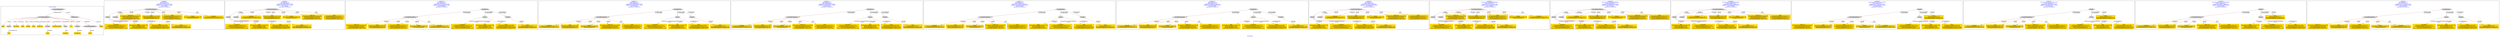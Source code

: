 digraph n0 {
fontcolor="blue"
remincross="true"
label="s05-met.json"
subgraph cluster_0 {
label="1-correct model"
n2[style="filled",color="white",fillcolor="lightgray",label="CulturalHeritageObject1"];
n3[shape="plaintext",style="filled",fillcolor="gold",label="Date"];
n4[style="filled",color="white",fillcolor="lightgray",label="Person1"];
n5[shape="plaintext",style="filled",fillcolor="gold",label="Description"];
n6[shape="plaintext",style="filled",fillcolor="gold",label="values"];
n7[shape="plaintext",style="filled",fillcolor="gold",label="Medium"];
n8[shape="plaintext",style="filled",fillcolor="gold",label="values"];
n9[shape="plaintext",style="filled",fillcolor="gold",label="Credit Line"];
n10[style="filled",color="white",fillcolor="lightgray",label="Concept1"];
n11[shape="plaintext",style="filled",fillcolor="gold",label="Accession Number"];
n12[style="filled",color="white",fillcolor="lightgray",label="Place1"];
n13[shape="plaintext",style="filled",fillcolor="gold",label="id"];
n14[style="filled",color="white",fillcolor="lightgray",label="Concept2"];
n15[style="filled",color="white",fillcolor="lightgray",label="CulturalHeritageObject2"];
n16[shape="plaintext",style="filled",fillcolor="gold",label="values"];
n17[shape="plaintext",style="filled",fillcolor="gold",label="Who"];
n18[shape="plaintext",style="filled",fillcolor="gold",label="Geography"];
n19[style="filled",color="white",fillcolor="lightgray",label="EuropeanaAggregation1"];
n20[style="filled",color="white",fillcolor="lightgray",label="WebResource1"];
n21[shape="plaintext",style="filled",fillcolor="gold",label="image"];
n22[shape="plaintext",style="filled",fillcolor="gold",label="values"];
n23[shape="plaintext",style="filled",fillcolor="gold",label="Classification"];
}
subgraph cluster_1 {
label="candidate 0\nlink coherence:1.0\nnode coherence:1.0\nconfidence:0.5771163145173736\nmapping score:0.636816549283569\ncost:10.99999\n-precision:0.55-recall:0.29"
n25[style="filled",color="white",fillcolor="lightgray",label="CulturalHeritageObject1"];
n26[style="filled",color="white",fillcolor="lightgray",label="Person1"];
n27[style="filled",color="white",fillcolor="lightgray",label="Concept1"];
n28[shape="plaintext",style="filled",fillcolor="gold",label="Credit Line\n[CulturalHeritageObject,provenance,0.891]\n[Person,nameOfThePerson,0.056]\n[CulturalHeritageObject,title,0.039]\n[CulturalHeritageObject,created,0.014]"];
n29[shape="plaintext",style="filled",fillcolor="gold",label="Description\n[CulturalHeritageObject,title,0.713]\n[CulturalHeritageObject,provenance,0.198]\n[Person,nameOfThePerson,0.06]\n[Person,countryAssociatedWithThePerson,0.029]"];
n30[shape="plaintext",style="filled",fillcolor="gold",label="Date\n[CulturalHeritageObject,created,0.779]\n[Person,dateOfBirth,0.167]\n[Person,dateOfDeath,0.048]\n[CulturalHeritageObject,title,0.007]"];
n31[shape="plaintext",style="filled",fillcolor="gold",label="values\n[CulturalHeritageObject,extent,0.821]\n[Person,nameOfThePerson,0.179]\n[CulturalHeritageObject,title,0.0]"];
n32[shape="plaintext",style="filled",fillcolor="gold",label="values\n[Concept,prefLabel,0.577]\n[CulturalHeritageObject,medium,0.423]\n[CulturalHeritageObject,provenance,0.0]"];
n33[shape="plaintext",style="filled",fillcolor="gold",label="values\n[CulturalHeritageObject,title,0.617]\n[CulturalHeritageObject,provenance,0.217]\n[Person,nameOfThePerson,0.128]\n[CulturalHeritageObject,created,0.038]"];
n34[shape="plaintext",style="filled",fillcolor="gold",label="Medium\n[CulturalHeritageObject,medium,1.0]\n[Concept,prefLabel,0.0]"];
n35[shape="plaintext",style="filled",fillcolor="gold",label="Who\n[Person,nameOfThePerson,0.956]\n[CulturalHeritageObject,title,0.034]\n[CulturalHeritageObject,provenance,0.008]\n[CulturalHeritageObject,medium,0.002]"];
n36[shape="plaintext",style="filled",fillcolor="gold",label="Geography\n[CulturalHeritageObject,title,0.716]\n[CulturalHeritageObject,provenance,0.284]"];
}
subgraph cluster_2 {
label="candidate 1\nlink coherence:1.0\nnode coherence:1.0\nconfidence:0.49587399097735585\nmapping score:0.6097357747702297\ncost:10.99999\n-precision:0.45-recall:0.24"
n38[style="filled",color="white",fillcolor="lightgray",label="CulturalHeritageObject1"];
n39[style="filled",color="white",fillcolor="lightgray",label="Person1"];
n40[style="filled",color="white",fillcolor="lightgray",label="Concept1"];
n41[shape="plaintext",style="filled",fillcolor="gold",label="Geography\n[CulturalHeritageObject,title,0.716]\n[CulturalHeritageObject,provenance,0.284]"];
n42[shape="plaintext",style="filled",fillcolor="gold",label="Description\n[CulturalHeritageObject,title,0.713]\n[CulturalHeritageObject,provenance,0.198]\n[Person,nameOfThePerson,0.06]\n[Person,countryAssociatedWithThePerson,0.029]"];
n43[shape="plaintext",style="filled",fillcolor="gold",label="Date\n[CulturalHeritageObject,created,0.779]\n[Person,dateOfBirth,0.167]\n[Person,dateOfDeath,0.048]\n[CulturalHeritageObject,title,0.007]"];
n44[shape="plaintext",style="filled",fillcolor="gold",label="values\n[CulturalHeritageObject,extent,0.821]\n[Person,nameOfThePerson,0.179]\n[CulturalHeritageObject,title,0.0]"];
n45[shape="plaintext",style="filled",fillcolor="gold",label="values\n[Concept,prefLabel,0.577]\n[CulturalHeritageObject,medium,0.423]\n[CulturalHeritageObject,provenance,0.0]"];
n46[shape="plaintext",style="filled",fillcolor="gold",label="Medium\n[CulturalHeritageObject,medium,1.0]\n[Concept,prefLabel,0.0]"];
n47[shape="plaintext",style="filled",fillcolor="gold",label="Credit Line\n[CulturalHeritageObject,provenance,0.891]\n[Person,nameOfThePerson,0.056]\n[CulturalHeritageObject,title,0.039]\n[CulturalHeritageObject,created,0.014]"];
n48[shape="plaintext",style="filled",fillcolor="gold",label="Who\n[Person,nameOfThePerson,0.956]\n[CulturalHeritageObject,title,0.034]\n[CulturalHeritageObject,provenance,0.008]\n[CulturalHeritageObject,medium,0.002]"];
n49[shape="plaintext",style="filled",fillcolor="gold",label="values\n[CulturalHeritageObject,title,0.617]\n[CulturalHeritageObject,provenance,0.217]\n[Person,nameOfThePerson,0.128]\n[CulturalHeritageObject,created,0.038]"];
}
subgraph cluster_3 {
label="candidate 10\nlink coherence:0.75\nnode coherence:1.0\nconfidence:0.5771163145173736\nmapping score:0.636816549283569\ncost:309.030006\n-precision:0.42-recall:0.24"
n51[style="filled",color="white",fillcolor="lightgray",label="Organization1"];
n52[style="filled",color="white",fillcolor="lightgray",label="CulturalHeritageObject1"];
n53[style="filled",color="white",fillcolor="lightgray",label="Person1"];
n54[style="filled",color="white",fillcolor="lightgray",label="Concept1"];
n55[shape="plaintext",style="filled",fillcolor="gold",label="Credit Line\n[CulturalHeritageObject,provenance,0.891]\n[Person,nameOfThePerson,0.056]\n[CulturalHeritageObject,title,0.039]\n[CulturalHeritageObject,created,0.014]"];
n56[shape="plaintext",style="filled",fillcolor="gold",label="Description\n[CulturalHeritageObject,title,0.713]\n[CulturalHeritageObject,provenance,0.198]\n[Person,nameOfThePerson,0.06]\n[Person,countryAssociatedWithThePerson,0.029]"];
n57[shape="plaintext",style="filled",fillcolor="gold",label="Date\n[CulturalHeritageObject,created,0.779]\n[Person,dateOfBirth,0.167]\n[Person,dateOfDeath,0.048]\n[CulturalHeritageObject,title,0.007]"];
n58[shape="plaintext",style="filled",fillcolor="gold",label="values\n[CulturalHeritageObject,extent,0.821]\n[Person,nameOfThePerson,0.179]\n[CulturalHeritageObject,title,0.0]"];
n59[shape="plaintext",style="filled",fillcolor="gold",label="values\n[Concept,prefLabel,0.577]\n[CulturalHeritageObject,medium,0.423]\n[CulturalHeritageObject,provenance,0.0]"];
n60[shape="plaintext",style="filled",fillcolor="gold",label="values\n[CulturalHeritageObject,title,0.617]\n[CulturalHeritageObject,provenance,0.217]\n[Person,nameOfThePerson,0.128]\n[CulturalHeritageObject,created,0.038]"];
n61[shape="plaintext",style="filled",fillcolor="gold",label="Medium\n[CulturalHeritageObject,medium,1.0]\n[Concept,prefLabel,0.0]"];
n62[shape="plaintext",style="filled",fillcolor="gold",label="Who\n[Person,nameOfThePerson,0.956]\n[CulturalHeritageObject,title,0.034]\n[CulturalHeritageObject,provenance,0.008]\n[CulturalHeritageObject,medium,0.002]"];
n63[shape="plaintext",style="filled",fillcolor="gold",label="Geography\n[CulturalHeritageObject,title,0.716]\n[CulturalHeritageObject,provenance,0.284]"];
}
subgraph cluster_4 {
label="candidate 11\nlink coherence:0.75\nnode coherence:1.0\nconfidence:0.49587399097735585\nmapping score:0.6097357747702297\ncost:309.020004\n-precision:0.33-recall:0.19"
n65[style="filled",color="white",fillcolor="lightgray",label="ConceptScheme1"];
n66[style="filled",color="white",fillcolor="lightgray",label="CulturalHeritageObject1"];
n67[style="filled",color="white",fillcolor="lightgray",label="Person1"];
n68[style="filled",color="white",fillcolor="lightgray",label="Concept1"];
n69[shape="plaintext",style="filled",fillcolor="gold",label="Geography\n[CulturalHeritageObject,title,0.716]\n[CulturalHeritageObject,provenance,0.284]"];
n70[shape="plaintext",style="filled",fillcolor="gold",label="Description\n[CulturalHeritageObject,title,0.713]\n[CulturalHeritageObject,provenance,0.198]\n[Person,nameOfThePerson,0.06]\n[Person,countryAssociatedWithThePerson,0.029]"];
n71[shape="plaintext",style="filled",fillcolor="gold",label="Date\n[CulturalHeritageObject,created,0.779]\n[Person,dateOfBirth,0.167]\n[Person,dateOfDeath,0.048]\n[CulturalHeritageObject,title,0.007]"];
n72[shape="plaintext",style="filled",fillcolor="gold",label="values\n[CulturalHeritageObject,extent,0.821]\n[Person,nameOfThePerson,0.179]\n[CulturalHeritageObject,title,0.0]"];
n73[shape="plaintext",style="filled",fillcolor="gold",label="values\n[Concept,prefLabel,0.577]\n[CulturalHeritageObject,medium,0.423]\n[CulturalHeritageObject,provenance,0.0]"];
n74[shape="plaintext",style="filled",fillcolor="gold",label="Medium\n[CulturalHeritageObject,medium,1.0]\n[Concept,prefLabel,0.0]"];
n75[shape="plaintext",style="filled",fillcolor="gold",label="Credit Line\n[CulturalHeritageObject,provenance,0.891]\n[Person,nameOfThePerson,0.056]\n[CulturalHeritageObject,title,0.039]\n[CulturalHeritageObject,created,0.014]"];
n76[shape="plaintext",style="filled",fillcolor="gold",label="Who\n[Person,nameOfThePerson,0.956]\n[CulturalHeritageObject,title,0.034]\n[CulturalHeritageObject,provenance,0.008]\n[CulturalHeritageObject,medium,0.002]"];
n77[shape="plaintext",style="filled",fillcolor="gold",label="values\n[CulturalHeritageObject,title,0.617]\n[CulturalHeritageObject,provenance,0.217]\n[Person,nameOfThePerson,0.128]\n[CulturalHeritageObject,created,0.038]"];
}
subgraph cluster_5 {
label="candidate 12\nlink coherence:0.75\nnode coherence:1.0\nconfidence:0.49587399097735585\nmapping score:0.6097357747702297\ncost:309.030006\n-precision:0.33-recall:0.19"
n79[style="filled",color="white",fillcolor="lightgray",label="Organization1"];
n80[style="filled",color="white",fillcolor="lightgray",label="CulturalHeritageObject1"];
n81[style="filled",color="white",fillcolor="lightgray",label="Person1"];
n82[style="filled",color="white",fillcolor="lightgray",label="Concept1"];
n83[shape="plaintext",style="filled",fillcolor="gold",label="Geography\n[CulturalHeritageObject,title,0.716]\n[CulturalHeritageObject,provenance,0.284]"];
n84[shape="plaintext",style="filled",fillcolor="gold",label="Description\n[CulturalHeritageObject,title,0.713]\n[CulturalHeritageObject,provenance,0.198]\n[Person,nameOfThePerson,0.06]\n[Person,countryAssociatedWithThePerson,0.029]"];
n85[shape="plaintext",style="filled",fillcolor="gold",label="Date\n[CulturalHeritageObject,created,0.779]\n[Person,dateOfBirth,0.167]\n[Person,dateOfDeath,0.048]\n[CulturalHeritageObject,title,0.007]"];
n86[shape="plaintext",style="filled",fillcolor="gold",label="values\n[CulturalHeritageObject,extent,0.821]\n[Person,nameOfThePerson,0.179]\n[CulturalHeritageObject,title,0.0]"];
n87[shape="plaintext",style="filled",fillcolor="gold",label="values\n[Concept,prefLabel,0.577]\n[CulturalHeritageObject,medium,0.423]\n[CulturalHeritageObject,provenance,0.0]"];
n88[shape="plaintext",style="filled",fillcolor="gold",label="Medium\n[CulturalHeritageObject,medium,1.0]\n[Concept,prefLabel,0.0]"];
n89[shape="plaintext",style="filled",fillcolor="gold",label="Credit Line\n[CulturalHeritageObject,provenance,0.891]\n[Person,nameOfThePerson,0.056]\n[CulturalHeritageObject,title,0.039]\n[CulturalHeritageObject,created,0.014]"];
n90[shape="plaintext",style="filled",fillcolor="gold",label="Who\n[Person,nameOfThePerson,0.956]\n[CulturalHeritageObject,title,0.034]\n[CulturalHeritageObject,provenance,0.008]\n[CulturalHeritageObject,medium,0.002]"];
n91[shape="plaintext",style="filled",fillcolor="gold",label="values\n[CulturalHeritageObject,title,0.617]\n[CulturalHeritageObject,provenance,0.217]\n[Person,nameOfThePerson,0.128]\n[CulturalHeritageObject,created,0.038]"];
}
subgraph cluster_6 {
label="candidate 13\nlink coherence:0.75\nnode coherence:1.0\nconfidence:0.4826517148034141\nmapping score:0.6053283493789158\ncost:309.020004\n-precision:0.33-recall:0.19"
n93[style="filled",color="white",fillcolor="lightgray",label="ConceptScheme1"];
n94[style="filled",color="white",fillcolor="lightgray",label="CulturalHeritageObject1"];
n95[style="filled",color="white",fillcolor="lightgray",label="Person1"];
n96[style="filled",color="white",fillcolor="lightgray",label="Concept1"];
n97[shape="plaintext",style="filled",fillcolor="gold",label="Date\n[CulturalHeritageObject,created,0.779]\n[Person,dateOfBirth,0.167]\n[Person,dateOfDeath,0.048]\n[CulturalHeritageObject,title,0.007]"];
n98[shape="plaintext",style="filled",fillcolor="gold",label="Geography\n[CulturalHeritageObject,title,0.716]\n[CulturalHeritageObject,provenance,0.284]"];
n99[shape="plaintext",style="filled",fillcolor="gold",label="Description\n[CulturalHeritageObject,title,0.713]\n[CulturalHeritageObject,provenance,0.198]\n[Person,nameOfThePerson,0.06]\n[Person,countryAssociatedWithThePerson,0.029]"];
n100[shape="plaintext",style="filled",fillcolor="gold",label="values\n[CulturalHeritageObject,extent,0.821]\n[Person,nameOfThePerson,0.179]\n[CulturalHeritageObject,title,0.0]"];
n101[shape="plaintext",style="filled",fillcolor="gold",label="values\n[Concept,prefLabel,0.577]\n[CulturalHeritageObject,medium,0.423]\n[CulturalHeritageObject,provenance,0.0]"];
n102[shape="plaintext",style="filled",fillcolor="gold",label="Medium\n[CulturalHeritageObject,medium,1.0]\n[Concept,prefLabel,0.0]"];
n103[shape="plaintext",style="filled",fillcolor="gold",label="Credit Line\n[CulturalHeritageObject,provenance,0.891]\n[Person,nameOfThePerson,0.056]\n[CulturalHeritageObject,title,0.039]\n[CulturalHeritageObject,created,0.014]"];
n104[shape="plaintext",style="filled",fillcolor="gold",label="Who\n[Person,nameOfThePerson,0.956]\n[CulturalHeritageObject,title,0.034]\n[CulturalHeritageObject,provenance,0.008]\n[CulturalHeritageObject,medium,0.002]"];
n105[shape="plaintext",style="filled",fillcolor="gold",label="values\n[CulturalHeritageObject,title,0.617]\n[CulturalHeritageObject,provenance,0.217]\n[Person,nameOfThePerson,0.128]\n[CulturalHeritageObject,created,0.038]"];
}
subgraph cluster_7 {
label="candidate 14\nlink coherence:0.75\nnode coherence:1.0\nconfidence:0.4826517148034141\nmapping score:0.6053283493789158\ncost:309.030006\n-precision:0.33-recall:0.19"
n107[style="filled",color="white",fillcolor="lightgray",label="Organization1"];
n108[style="filled",color="white",fillcolor="lightgray",label="CulturalHeritageObject1"];
n109[style="filled",color="white",fillcolor="lightgray",label="Person1"];
n110[style="filled",color="white",fillcolor="lightgray",label="Concept1"];
n111[shape="plaintext",style="filled",fillcolor="gold",label="Date\n[CulturalHeritageObject,created,0.779]\n[Person,dateOfBirth,0.167]\n[Person,dateOfDeath,0.048]\n[CulturalHeritageObject,title,0.007]"];
n112[shape="plaintext",style="filled",fillcolor="gold",label="Geography\n[CulturalHeritageObject,title,0.716]\n[CulturalHeritageObject,provenance,0.284]"];
n113[shape="plaintext",style="filled",fillcolor="gold",label="Description\n[CulturalHeritageObject,title,0.713]\n[CulturalHeritageObject,provenance,0.198]\n[Person,nameOfThePerson,0.06]\n[Person,countryAssociatedWithThePerson,0.029]"];
n114[shape="plaintext",style="filled",fillcolor="gold",label="values\n[CulturalHeritageObject,extent,0.821]\n[Person,nameOfThePerson,0.179]\n[CulturalHeritageObject,title,0.0]"];
n115[shape="plaintext",style="filled",fillcolor="gold",label="values\n[Concept,prefLabel,0.577]\n[CulturalHeritageObject,medium,0.423]\n[CulturalHeritageObject,provenance,0.0]"];
n116[shape="plaintext",style="filled",fillcolor="gold",label="Medium\n[CulturalHeritageObject,medium,1.0]\n[Concept,prefLabel,0.0]"];
n117[shape="plaintext",style="filled",fillcolor="gold",label="Credit Line\n[CulturalHeritageObject,provenance,0.891]\n[Person,nameOfThePerson,0.056]\n[CulturalHeritageObject,title,0.039]\n[CulturalHeritageObject,created,0.014]"];
n118[shape="plaintext",style="filled",fillcolor="gold",label="Who\n[Person,nameOfThePerson,0.956]\n[CulturalHeritageObject,title,0.034]\n[CulturalHeritageObject,provenance,0.008]\n[CulturalHeritageObject,medium,0.002]"];
n119[shape="plaintext",style="filled",fillcolor="gold",label="values\n[CulturalHeritageObject,title,0.617]\n[CulturalHeritageObject,provenance,0.217]\n[Person,nameOfThePerson,0.128]\n[CulturalHeritageObject,created,0.038]"];
}
subgraph cluster_8 {
label="candidate 2\nlink coherence:1.0\nnode coherence:1.0\nconfidence:0.4826517148034141\nmapping score:0.6053283493789158\ncost:10.99999\n-precision:0.45-recall:0.24"
n121[style="filled",color="white",fillcolor="lightgray",label="CulturalHeritageObject1"];
n122[style="filled",color="white",fillcolor="lightgray",label="Person1"];
n123[style="filled",color="white",fillcolor="lightgray",label="Concept1"];
n124[shape="plaintext",style="filled",fillcolor="gold",label="Date\n[CulturalHeritageObject,created,0.779]\n[Person,dateOfBirth,0.167]\n[Person,dateOfDeath,0.048]\n[CulturalHeritageObject,title,0.007]"];
n125[shape="plaintext",style="filled",fillcolor="gold",label="Geography\n[CulturalHeritageObject,title,0.716]\n[CulturalHeritageObject,provenance,0.284]"];
n126[shape="plaintext",style="filled",fillcolor="gold",label="Description\n[CulturalHeritageObject,title,0.713]\n[CulturalHeritageObject,provenance,0.198]\n[Person,nameOfThePerson,0.06]\n[Person,countryAssociatedWithThePerson,0.029]"];
n127[shape="plaintext",style="filled",fillcolor="gold",label="values\n[CulturalHeritageObject,extent,0.821]\n[Person,nameOfThePerson,0.179]\n[CulturalHeritageObject,title,0.0]"];
n128[shape="plaintext",style="filled",fillcolor="gold",label="values\n[Concept,prefLabel,0.577]\n[CulturalHeritageObject,medium,0.423]\n[CulturalHeritageObject,provenance,0.0]"];
n129[shape="plaintext",style="filled",fillcolor="gold",label="Medium\n[CulturalHeritageObject,medium,1.0]\n[Concept,prefLabel,0.0]"];
n130[shape="plaintext",style="filled",fillcolor="gold",label="Credit Line\n[CulturalHeritageObject,provenance,0.891]\n[Person,nameOfThePerson,0.056]\n[CulturalHeritageObject,title,0.039]\n[CulturalHeritageObject,created,0.014]"];
n131[shape="plaintext",style="filled",fillcolor="gold",label="Who\n[Person,nameOfThePerson,0.956]\n[CulturalHeritageObject,title,0.034]\n[CulturalHeritageObject,provenance,0.008]\n[CulturalHeritageObject,medium,0.002]"];
n132[shape="plaintext",style="filled",fillcolor="gold",label="values\n[CulturalHeritageObject,title,0.617]\n[CulturalHeritageObject,provenance,0.217]\n[Person,nameOfThePerson,0.128]\n[CulturalHeritageObject,created,0.038]"];
}
subgraph cluster_9 {
label="candidate 3\nlink coherence:0.9090909090909091\nnode coherence:1.0\nconfidence:0.5771163145173736\nmapping score:0.636816549283569\ncost:110.009992\n-precision:0.55-recall:0.29"
n134[style="filled",color="white",fillcolor="lightgray",label="CulturalHeritageObject1"];
n135[style="filled",color="white",fillcolor="lightgray",label="Person1"];
n136[style="filled",color="white",fillcolor="lightgray",label="Concept1"];
n137[shape="plaintext",style="filled",fillcolor="gold",label="Credit Line\n[CulturalHeritageObject,provenance,0.891]\n[Person,nameOfThePerson,0.056]\n[CulturalHeritageObject,title,0.039]\n[CulturalHeritageObject,created,0.014]"];
n138[shape="plaintext",style="filled",fillcolor="gold",label="Description\n[CulturalHeritageObject,title,0.713]\n[CulturalHeritageObject,provenance,0.198]\n[Person,nameOfThePerson,0.06]\n[Person,countryAssociatedWithThePerson,0.029]"];
n139[shape="plaintext",style="filled",fillcolor="gold",label="Date\n[CulturalHeritageObject,created,0.779]\n[Person,dateOfBirth,0.167]\n[Person,dateOfDeath,0.048]\n[CulturalHeritageObject,title,0.007]"];
n140[shape="plaintext",style="filled",fillcolor="gold",label="values\n[CulturalHeritageObject,extent,0.821]\n[Person,nameOfThePerson,0.179]\n[CulturalHeritageObject,title,0.0]"];
n141[shape="plaintext",style="filled",fillcolor="gold",label="values\n[Concept,prefLabel,0.577]\n[CulturalHeritageObject,medium,0.423]\n[CulturalHeritageObject,provenance,0.0]"];
n142[shape="plaintext",style="filled",fillcolor="gold",label="values\n[CulturalHeritageObject,title,0.617]\n[CulturalHeritageObject,provenance,0.217]\n[Person,nameOfThePerson,0.128]\n[CulturalHeritageObject,created,0.038]"];
n143[shape="plaintext",style="filled",fillcolor="gold",label="Medium\n[CulturalHeritageObject,medium,1.0]\n[Concept,prefLabel,0.0]"];
n144[shape="plaintext",style="filled",fillcolor="gold",label="Who\n[Person,nameOfThePerson,0.956]\n[CulturalHeritageObject,title,0.034]\n[CulturalHeritageObject,provenance,0.008]\n[CulturalHeritageObject,medium,0.002]"];
n145[shape="plaintext",style="filled",fillcolor="gold",label="Geography\n[CulturalHeritageObject,title,0.716]\n[CulturalHeritageObject,provenance,0.284]"];
}
subgraph cluster_10 {
label="candidate 4\nlink coherence:0.9090909090909091\nnode coherence:1.0\nconfidence:0.49587399097735585\nmapping score:0.6097357747702297\ncost:110.009992\n-precision:0.45-recall:0.24"
n147[style="filled",color="white",fillcolor="lightgray",label="CulturalHeritageObject1"];
n148[style="filled",color="white",fillcolor="lightgray",label="Person1"];
n149[style="filled",color="white",fillcolor="lightgray",label="Concept1"];
n150[shape="plaintext",style="filled",fillcolor="gold",label="Geography\n[CulturalHeritageObject,title,0.716]\n[CulturalHeritageObject,provenance,0.284]"];
n151[shape="plaintext",style="filled",fillcolor="gold",label="Description\n[CulturalHeritageObject,title,0.713]\n[CulturalHeritageObject,provenance,0.198]\n[Person,nameOfThePerson,0.06]\n[Person,countryAssociatedWithThePerson,0.029]"];
n152[shape="plaintext",style="filled",fillcolor="gold",label="Date\n[CulturalHeritageObject,created,0.779]\n[Person,dateOfBirth,0.167]\n[Person,dateOfDeath,0.048]\n[CulturalHeritageObject,title,0.007]"];
n153[shape="plaintext",style="filled",fillcolor="gold",label="values\n[CulturalHeritageObject,extent,0.821]\n[Person,nameOfThePerson,0.179]\n[CulturalHeritageObject,title,0.0]"];
n154[shape="plaintext",style="filled",fillcolor="gold",label="values\n[Concept,prefLabel,0.577]\n[CulturalHeritageObject,medium,0.423]\n[CulturalHeritageObject,provenance,0.0]"];
n155[shape="plaintext",style="filled",fillcolor="gold",label="Medium\n[CulturalHeritageObject,medium,1.0]\n[Concept,prefLabel,0.0]"];
n156[shape="plaintext",style="filled",fillcolor="gold",label="Credit Line\n[CulturalHeritageObject,provenance,0.891]\n[Person,nameOfThePerson,0.056]\n[CulturalHeritageObject,title,0.039]\n[CulturalHeritageObject,created,0.014]"];
n157[shape="plaintext",style="filled",fillcolor="gold",label="Who\n[Person,nameOfThePerson,0.956]\n[CulturalHeritageObject,title,0.034]\n[CulturalHeritageObject,provenance,0.008]\n[CulturalHeritageObject,medium,0.002]"];
n158[shape="plaintext",style="filled",fillcolor="gold",label="values\n[CulturalHeritageObject,title,0.617]\n[CulturalHeritageObject,provenance,0.217]\n[Person,nameOfThePerson,0.128]\n[CulturalHeritageObject,created,0.038]"];
}
subgraph cluster_11 {
label="candidate 5\nlink coherence:0.9090909090909091\nnode coherence:1.0\nconfidence:0.4826517148034141\nmapping score:0.6053283493789158\ncost:110.009992\n-precision:0.45-recall:0.24"
n160[style="filled",color="white",fillcolor="lightgray",label="CulturalHeritageObject1"];
n161[style="filled",color="white",fillcolor="lightgray",label="Person1"];
n162[style="filled",color="white",fillcolor="lightgray",label="Concept1"];
n163[shape="plaintext",style="filled",fillcolor="gold",label="Date\n[CulturalHeritageObject,created,0.779]\n[Person,dateOfBirth,0.167]\n[Person,dateOfDeath,0.048]\n[CulturalHeritageObject,title,0.007]"];
n164[shape="plaintext",style="filled",fillcolor="gold",label="Geography\n[CulturalHeritageObject,title,0.716]\n[CulturalHeritageObject,provenance,0.284]"];
n165[shape="plaintext",style="filled",fillcolor="gold",label="Description\n[CulturalHeritageObject,title,0.713]\n[CulturalHeritageObject,provenance,0.198]\n[Person,nameOfThePerson,0.06]\n[Person,countryAssociatedWithThePerson,0.029]"];
n166[shape="plaintext",style="filled",fillcolor="gold",label="values\n[CulturalHeritageObject,extent,0.821]\n[Person,nameOfThePerson,0.179]\n[CulturalHeritageObject,title,0.0]"];
n167[shape="plaintext",style="filled",fillcolor="gold",label="values\n[Concept,prefLabel,0.577]\n[CulturalHeritageObject,medium,0.423]\n[CulturalHeritageObject,provenance,0.0]"];
n168[shape="plaintext",style="filled",fillcolor="gold",label="Medium\n[CulturalHeritageObject,medium,1.0]\n[Concept,prefLabel,0.0]"];
n169[shape="plaintext",style="filled",fillcolor="gold",label="Credit Line\n[CulturalHeritageObject,provenance,0.891]\n[Person,nameOfThePerson,0.056]\n[CulturalHeritageObject,title,0.039]\n[CulturalHeritageObject,created,0.014]"];
n170[shape="plaintext",style="filled",fillcolor="gold",label="Who\n[Person,nameOfThePerson,0.956]\n[CulturalHeritageObject,title,0.034]\n[CulturalHeritageObject,provenance,0.008]\n[CulturalHeritageObject,medium,0.002]"];
n171[shape="plaintext",style="filled",fillcolor="gold",label="values\n[CulturalHeritageObject,title,0.617]\n[CulturalHeritageObject,provenance,0.217]\n[Person,nameOfThePerson,0.128]\n[CulturalHeritageObject,created,0.038]"];
}
subgraph cluster_12 {
label="candidate 6\nlink coherence:0.8181818181818182\nnode coherence:1.0\nconfidence:0.5771163145173736\nmapping score:0.636816549283569\ncost:209.020004\n-precision:0.45-recall:0.24"
n173[style="filled",color="white",fillcolor="lightgray",label="Concept1"];
n174[style="filled",color="white",fillcolor="lightgray",label="CulturalHeritageObject1"];
n175[style="filled",color="white",fillcolor="lightgray",label="Person1"];
n176[shape="plaintext",style="filled",fillcolor="gold",label="Credit Line\n[CulturalHeritageObject,provenance,0.891]\n[Person,nameOfThePerson,0.056]\n[CulturalHeritageObject,title,0.039]\n[CulturalHeritageObject,created,0.014]"];
n177[shape="plaintext",style="filled",fillcolor="gold",label="Description\n[CulturalHeritageObject,title,0.713]\n[CulturalHeritageObject,provenance,0.198]\n[Person,nameOfThePerson,0.06]\n[Person,countryAssociatedWithThePerson,0.029]"];
n178[shape="plaintext",style="filled",fillcolor="gold",label="Date\n[CulturalHeritageObject,created,0.779]\n[Person,dateOfBirth,0.167]\n[Person,dateOfDeath,0.048]\n[CulturalHeritageObject,title,0.007]"];
n179[shape="plaintext",style="filled",fillcolor="gold",label="values\n[CulturalHeritageObject,extent,0.821]\n[Person,nameOfThePerson,0.179]\n[CulturalHeritageObject,title,0.0]"];
n180[shape="plaintext",style="filled",fillcolor="gold",label="values\n[Concept,prefLabel,0.577]\n[CulturalHeritageObject,medium,0.423]\n[CulturalHeritageObject,provenance,0.0]"];
n181[shape="plaintext",style="filled",fillcolor="gold",label="values\n[CulturalHeritageObject,title,0.617]\n[CulturalHeritageObject,provenance,0.217]\n[Person,nameOfThePerson,0.128]\n[CulturalHeritageObject,created,0.038]"];
n182[shape="plaintext",style="filled",fillcolor="gold",label="Medium\n[CulturalHeritageObject,medium,1.0]\n[Concept,prefLabel,0.0]"];
n183[shape="plaintext",style="filled",fillcolor="gold",label="Who\n[Person,nameOfThePerson,0.956]\n[CulturalHeritageObject,title,0.034]\n[CulturalHeritageObject,provenance,0.008]\n[CulturalHeritageObject,medium,0.002]"];
n184[shape="plaintext",style="filled",fillcolor="gold",label="Geography\n[CulturalHeritageObject,title,0.716]\n[CulturalHeritageObject,provenance,0.284]"];
}
subgraph cluster_13 {
label="candidate 7\nlink coherence:0.8181818181818182\nnode coherence:1.0\nconfidence:0.49587399097735585\nmapping score:0.6097357747702297\ncost:209.020004\n-precision:0.36-recall:0.19"
n186[style="filled",color="white",fillcolor="lightgray",label="Concept1"];
n187[style="filled",color="white",fillcolor="lightgray",label="CulturalHeritageObject1"];
n188[style="filled",color="white",fillcolor="lightgray",label="Person1"];
n189[shape="plaintext",style="filled",fillcolor="gold",label="Geography\n[CulturalHeritageObject,title,0.716]\n[CulturalHeritageObject,provenance,0.284]"];
n190[shape="plaintext",style="filled",fillcolor="gold",label="Description\n[CulturalHeritageObject,title,0.713]\n[CulturalHeritageObject,provenance,0.198]\n[Person,nameOfThePerson,0.06]\n[Person,countryAssociatedWithThePerson,0.029]"];
n191[shape="plaintext",style="filled",fillcolor="gold",label="Date\n[CulturalHeritageObject,created,0.779]\n[Person,dateOfBirth,0.167]\n[Person,dateOfDeath,0.048]\n[CulturalHeritageObject,title,0.007]"];
n192[shape="plaintext",style="filled",fillcolor="gold",label="values\n[CulturalHeritageObject,extent,0.821]\n[Person,nameOfThePerson,0.179]\n[CulturalHeritageObject,title,0.0]"];
n193[shape="plaintext",style="filled",fillcolor="gold",label="values\n[Concept,prefLabel,0.577]\n[CulturalHeritageObject,medium,0.423]\n[CulturalHeritageObject,provenance,0.0]"];
n194[shape="plaintext",style="filled",fillcolor="gold",label="Medium\n[CulturalHeritageObject,medium,1.0]\n[Concept,prefLabel,0.0]"];
n195[shape="plaintext",style="filled",fillcolor="gold",label="Credit Line\n[CulturalHeritageObject,provenance,0.891]\n[Person,nameOfThePerson,0.056]\n[CulturalHeritageObject,title,0.039]\n[CulturalHeritageObject,created,0.014]"];
n196[shape="plaintext",style="filled",fillcolor="gold",label="Who\n[Person,nameOfThePerson,0.956]\n[CulturalHeritageObject,title,0.034]\n[CulturalHeritageObject,provenance,0.008]\n[CulturalHeritageObject,medium,0.002]"];
n197[shape="plaintext",style="filled",fillcolor="gold",label="values\n[CulturalHeritageObject,title,0.617]\n[CulturalHeritageObject,provenance,0.217]\n[Person,nameOfThePerson,0.128]\n[CulturalHeritageObject,created,0.038]"];
}
subgraph cluster_14 {
label="candidate 8\nlink coherence:0.8181818181818182\nnode coherence:1.0\nconfidence:0.4826517148034141\nmapping score:0.6053283493789158\ncost:209.020004\n-precision:0.36-recall:0.19"
n199[style="filled",color="white",fillcolor="lightgray",label="Concept1"];
n200[style="filled",color="white",fillcolor="lightgray",label="CulturalHeritageObject1"];
n201[style="filled",color="white",fillcolor="lightgray",label="Person1"];
n202[shape="plaintext",style="filled",fillcolor="gold",label="Date\n[CulturalHeritageObject,created,0.779]\n[Person,dateOfBirth,0.167]\n[Person,dateOfDeath,0.048]\n[CulturalHeritageObject,title,0.007]"];
n203[shape="plaintext",style="filled",fillcolor="gold",label="Geography\n[CulturalHeritageObject,title,0.716]\n[CulturalHeritageObject,provenance,0.284]"];
n204[shape="plaintext",style="filled",fillcolor="gold",label="Description\n[CulturalHeritageObject,title,0.713]\n[CulturalHeritageObject,provenance,0.198]\n[Person,nameOfThePerson,0.06]\n[Person,countryAssociatedWithThePerson,0.029]"];
n205[shape="plaintext",style="filled",fillcolor="gold",label="values\n[CulturalHeritageObject,extent,0.821]\n[Person,nameOfThePerson,0.179]\n[CulturalHeritageObject,title,0.0]"];
n206[shape="plaintext",style="filled",fillcolor="gold",label="values\n[Concept,prefLabel,0.577]\n[CulturalHeritageObject,medium,0.423]\n[CulturalHeritageObject,provenance,0.0]"];
n207[shape="plaintext",style="filled",fillcolor="gold",label="Medium\n[CulturalHeritageObject,medium,1.0]\n[Concept,prefLabel,0.0]"];
n208[shape="plaintext",style="filled",fillcolor="gold",label="Credit Line\n[CulturalHeritageObject,provenance,0.891]\n[Person,nameOfThePerson,0.056]\n[CulturalHeritageObject,title,0.039]\n[CulturalHeritageObject,created,0.014]"];
n209[shape="plaintext",style="filled",fillcolor="gold",label="Who\n[Person,nameOfThePerson,0.956]\n[CulturalHeritageObject,title,0.034]\n[CulturalHeritageObject,provenance,0.008]\n[CulturalHeritageObject,medium,0.002]"];
n210[shape="plaintext",style="filled",fillcolor="gold",label="values\n[CulturalHeritageObject,title,0.617]\n[CulturalHeritageObject,provenance,0.217]\n[Person,nameOfThePerson,0.128]\n[CulturalHeritageObject,created,0.038]"];
}
subgraph cluster_15 {
label="candidate 9\nlink coherence:0.75\nnode coherence:1.0\nconfidence:0.5771163145173736\nmapping score:0.636816549283569\ncost:309.020004\n-precision:0.42-recall:0.24"
n212[style="filled",color="white",fillcolor="lightgray",label="ConceptScheme1"];
n213[style="filled",color="white",fillcolor="lightgray",label="CulturalHeritageObject1"];
n214[style="filled",color="white",fillcolor="lightgray",label="Person1"];
n215[style="filled",color="white",fillcolor="lightgray",label="Concept1"];
n216[shape="plaintext",style="filled",fillcolor="gold",label="Credit Line\n[CulturalHeritageObject,provenance,0.891]\n[Person,nameOfThePerson,0.056]\n[CulturalHeritageObject,title,0.039]\n[CulturalHeritageObject,created,0.014]"];
n217[shape="plaintext",style="filled",fillcolor="gold",label="Description\n[CulturalHeritageObject,title,0.713]\n[CulturalHeritageObject,provenance,0.198]\n[Person,nameOfThePerson,0.06]\n[Person,countryAssociatedWithThePerson,0.029]"];
n218[shape="plaintext",style="filled",fillcolor="gold",label="Date\n[CulturalHeritageObject,created,0.779]\n[Person,dateOfBirth,0.167]\n[Person,dateOfDeath,0.048]\n[CulturalHeritageObject,title,0.007]"];
n219[shape="plaintext",style="filled",fillcolor="gold",label="values\n[CulturalHeritageObject,extent,0.821]\n[Person,nameOfThePerson,0.179]\n[CulturalHeritageObject,title,0.0]"];
n220[shape="plaintext",style="filled",fillcolor="gold",label="values\n[Concept,prefLabel,0.577]\n[CulturalHeritageObject,medium,0.423]\n[CulturalHeritageObject,provenance,0.0]"];
n221[shape="plaintext",style="filled",fillcolor="gold",label="values\n[CulturalHeritageObject,title,0.617]\n[CulturalHeritageObject,provenance,0.217]\n[Person,nameOfThePerson,0.128]\n[CulturalHeritageObject,created,0.038]"];
n222[shape="plaintext",style="filled",fillcolor="gold",label="Medium\n[CulturalHeritageObject,medium,1.0]\n[Concept,prefLabel,0.0]"];
n223[shape="plaintext",style="filled",fillcolor="gold",label="Who\n[Person,nameOfThePerson,0.956]\n[CulturalHeritageObject,title,0.034]\n[CulturalHeritageObject,provenance,0.008]\n[CulturalHeritageObject,medium,0.002]"];
n224[shape="plaintext",style="filled",fillcolor="gold",label="Geography\n[CulturalHeritageObject,title,0.716]\n[CulturalHeritageObject,provenance,0.284]"];
}
n2 -> n3[color="brown",fontcolor="black",label="created"]
n2 -> n4[color="brown",fontcolor="black",label="creator"]
n2 -> n5[color="brown",fontcolor="black",label="description"]
n2 -> n6[color="brown",fontcolor="black",label="extent"]
n2 -> n7[color="brown",fontcolor="black",label="medium"]
n2 -> n8[color="brown",fontcolor="black",label="provenance"]
n2 -> n9[color="brown",fontcolor="black",label="provenance"]
n2 -> n10[color="brown",fontcolor="black",label="subject"]
n2 -> n11[color="brown",fontcolor="black",label="accessionNumber"]
n2 -> n12[color="brown",fontcolor="black",label="associatedPlace"]
n2 -> n13[color="brown",fontcolor="black",label="objectId"]
n2 -> n14[color="brown",fontcolor="black",label="hasType"]
n2 -> n15[color="brown",fontcolor="black",label="isRelatedTo"]
n15 -> n16[color="brown",fontcolor="black",label="objectId"]
n4 -> n17[color="brown",fontcolor="black",label="nameOfThePerson"]
n12 -> n18[color="brown",fontcolor="black",label="label"]
n19 -> n2[color="brown",fontcolor="black",label="aggregatedCHO"]
n19 -> n20[color="brown",fontcolor="black",label="hasView"]
n20 -> n21[color="brown",fontcolor="black",label="classLink"]
n10 -> n22[color="brown",fontcolor="black",label="prefLabel"]
n14 -> n23[color="brown",fontcolor="black",label="prefLabel"]
n25 -> n26[color="brown",fontcolor="black",label="creator\nw=0.99999"]
n25 -> n27[color="brown",fontcolor="black",label="hasType\nw=1.0"]
n25 -> n28[color="brown",fontcolor="black",label="provenance\nw=1.0"]
n26 -> n29[color="brown",fontcolor="black",label="countryAssociatedWithThePerson\nw=1.0"]
n26 -> n30[color="brown",fontcolor="black",label="dateOfBirth\nw=1.0"]
n25 -> n31[color="brown",fontcolor="black",label="extent\nw=1.0"]
n27 -> n32[color="brown",fontcolor="black",label="prefLabel\nw=1.0"]
n25 -> n33[color="brown",fontcolor="black",label="created\nw=1.0"]
n25 -> n34[color="brown",fontcolor="black",label="medium\nw=1.0"]
n26 -> n35[color="brown",fontcolor="black",label="nameOfThePerson\nw=1.0"]
n25 -> n36[color="brown",fontcolor="black",label="title\nw=1.0"]
n38 -> n39[color="brown",fontcolor="black",label="creator\nw=0.99999"]
n38 -> n40[color="brown",fontcolor="black",label="hasType\nw=1.0"]
n38 -> n41[color="brown",fontcolor="black",label="provenance\nw=1.0"]
n39 -> n42[color="brown",fontcolor="black",label="countryAssociatedWithThePerson\nw=1.0"]
n39 -> n43[color="brown",fontcolor="black",label="dateOfBirth\nw=1.0"]
n38 -> n44[color="brown",fontcolor="black",label="extent\nw=1.0"]
n40 -> n45[color="brown",fontcolor="black",label="prefLabel\nw=1.0"]
n38 -> n46[color="brown",fontcolor="black",label="medium\nw=1.0"]
n38 -> n47[color="brown",fontcolor="black",label="created\nw=1.0"]
n39 -> n48[color="brown",fontcolor="black",label="nameOfThePerson\nw=1.0"]
n38 -> n49[color="brown",fontcolor="black",label="title\nw=1.0"]
n51 -> n52[color="brown",fontcolor="black",label="semanticRelation\nw=100.010002"]
n51 -> n53[color="brown",fontcolor="black",label="semanticRelation\nw=100.010002"]
n51 -> n54[color="brown",fontcolor="black",label="semanticRelation\nw=100.010002"]
n52 -> n55[color="brown",fontcolor="black",label="provenance\nw=1.0"]
n53 -> n56[color="brown",fontcolor="black",label="countryAssociatedWithThePerson\nw=1.0"]
n53 -> n57[color="brown",fontcolor="black",label="dateOfBirth\nw=1.0"]
n52 -> n58[color="brown",fontcolor="black",label="extent\nw=1.0"]
n54 -> n59[color="brown",fontcolor="black",label="prefLabel\nw=1.0"]
n52 -> n60[color="brown",fontcolor="black",label="created\nw=1.0"]
n52 -> n61[color="brown",fontcolor="black",label="medium\nw=1.0"]
n53 -> n62[color="brown",fontcolor="black",label="nameOfThePerson\nw=1.0"]
n52 -> n63[color="brown",fontcolor="black",label="title\nw=1.0"]
n65 -> n66[color="brown",fontcolor="black",label="hasTopConcept\nw=100.010002"]
n65 -> n67[color="brown",fontcolor="black",label="hasTopConcept\nw=100.010002"]
n65 -> n68[color="brown",fontcolor="black",label="hasTopConcept\nw=100.0"]
n66 -> n69[color="brown",fontcolor="black",label="provenance\nw=1.0"]
n67 -> n70[color="brown",fontcolor="black",label="countryAssociatedWithThePerson\nw=1.0"]
n67 -> n71[color="brown",fontcolor="black",label="dateOfBirth\nw=1.0"]
n66 -> n72[color="brown",fontcolor="black",label="extent\nw=1.0"]
n68 -> n73[color="brown",fontcolor="black",label="prefLabel\nw=1.0"]
n66 -> n74[color="brown",fontcolor="black",label="medium\nw=1.0"]
n66 -> n75[color="brown",fontcolor="black",label="created\nw=1.0"]
n67 -> n76[color="brown",fontcolor="black",label="nameOfThePerson\nw=1.0"]
n66 -> n77[color="brown",fontcolor="black",label="title\nw=1.0"]
n79 -> n80[color="brown",fontcolor="black",label="semanticRelation\nw=100.010002"]
n79 -> n81[color="brown",fontcolor="black",label="semanticRelation\nw=100.010002"]
n79 -> n82[color="brown",fontcolor="black",label="semanticRelation\nw=100.010002"]
n80 -> n83[color="brown",fontcolor="black",label="provenance\nw=1.0"]
n81 -> n84[color="brown",fontcolor="black",label="countryAssociatedWithThePerson\nw=1.0"]
n81 -> n85[color="brown",fontcolor="black",label="dateOfBirth\nw=1.0"]
n80 -> n86[color="brown",fontcolor="black",label="extent\nw=1.0"]
n82 -> n87[color="brown",fontcolor="black",label="prefLabel\nw=1.0"]
n80 -> n88[color="brown",fontcolor="black",label="medium\nw=1.0"]
n80 -> n89[color="brown",fontcolor="black",label="created\nw=1.0"]
n81 -> n90[color="brown",fontcolor="black",label="nameOfThePerson\nw=1.0"]
n80 -> n91[color="brown",fontcolor="black",label="title\nw=1.0"]
n93 -> n94[color="brown",fontcolor="black",label="hasTopConcept\nw=100.010002"]
n93 -> n95[color="brown",fontcolor="black",label="hasTopConcept\nw=100.010002"]
n93 -> n96[color="brown",fontcolor="black",label="hasTopConcept\nw=100.0"]
n95 -> n97[color="brown",fontcolor="black",label="dateOfDeath\nw=1.0"]
n94 -> n98[color="brown",fontcolor="black",label="provenance\nw=1.0"]
n95 -> n99[color="brown",fontcolor="black",label="countryAssociatedWithThePerson\nw=1.0"]
n94 -> n100[color="brown",fontcolor="black",label="extent\nw=1.0"]
n96 -> n101[color="brown",fontcolor="black",label="prefLabel\nw=1.0"]
n94 -> n102[color="brown",fontcolor="black",label="medium\nw=1.0"]
n94 -> n103[color="brown",fontcolor="black",label="created\nw=1.0"]
n95 -> n104[color="brown",fontcolor="black",label="nameOfThePerson\nw=1.0"]
n94 -> n105[color="brown",fontcolor="black",label="title\nw=1.0"]
n107 -> n108[color="brown",fontcolor="black",label="semanticRelation\nw=100.010002"]
n107 -> n109[color="brown",fontcolor="black",label="semanticRelation\nw=100.010002"]
n107 -> n110[color="brown",fontcolor="black",label="semanticRelation\nw=100.010002"]
n109 -> n111[color="brown",fontcolor="black",label="dateOfDeath\nw=1.0"]
n108 -> n112[color="brown",fontcolor="black",label="provenance\nw=1.0"]
n109 -> n113[color="brown",fontcolor="black",label="countryAssociatedWithThePerson\nw=1.0"]
n108 -> n114[color="brown",fontcolor="black",label="extent\nw=1.0"]
n110 -> n115[color="brown",fontcolor="black",label="prefLabel\nw=1.0"]
n108 -> n116[color="brown",fontcolor="black",label="medium\nw=1.0"]
n108 -> n117[color="brown",fontcolor="black",label="created\nw=1.0"]
n109 -> n118[color="brown",fontcolor="black",label="nameOfThePerson\nw=1.0"]
n108 -> n119[color="brown",fontcolor="black",label="title\nw=1.0"]
n121 -> n122[color="brown",fontcolor="black",label="creator\nw=0.99999"]
n121 -> n123[color="brown",fontcolor="black",label="hasType\nw=1.0"]
n122 -> n124[color="brown",fontcolor="black",label="dateOfDeath\nw=1.0"]
n121 -> n125[color="brown",fontcolor="black",label="provenance\nw=1.0"]
n122 -> n126[color="brown",fontcolor="black",label="countryAssociatedWithThePerson\nw=1.0"]
n121 -> n127[color="brown",fontcolor="black",label="extent\nw=1.0"]
n123 -> n128[color="brown",fontcolor="black",label="prefLabel\nw=1.0"]
n121 -> n129[color="brown",fontcolor="black",label="medium\nw=1.0"]
n121 -> n130[color="brown",fontcolor="black",label="created\nw=1.0"]
n122 -> n131[color="brown",fontcolor="black",label="nameOfThePerson\nw=1.0"]
n121 -> n132[color="brown",fontcolor="black",label="title\nw=1.0"]
n134 -> n135[color="brown",fontcolor="black",label="creator\nw=0.99999"]
n134 -> n136[color="brown",fontcolor="black",label="hasType\nw=100.010002"]
n134 -> n137[color="brown",fontcolor="black",label="provenance\nw=1.0"]
n135 -> n138[color="brown",fontcolor="black",label="countryAssociatedWithThePerson\nw=1.0"]
n135 -> n139[color="brown",fontcolor="black",label="dateOfBirth\nw=1.0"]
n134 -> n140[color="brown",fontcolor="black",label="extent\nw=1.0"]
n136 -> n141[color="brown",fontcolor="black",label="prefLabel\nw=1.0"]
n134 -> n142[color="brown",fontcolor="black",label="created\nw=1.0"]
n134 -> n143[color="brown",fontcolor="black",label="medium\nw=1.0"]
n135 -> n144[color="brown",fontcolor="black",label="nameOfThePerson\nw=1.0"]
n134 -> n145[color="brown",fontcolor="black",label="title\nw=1.0"]
n147 -> n148[color="brown",fontcolor="black",label="creator\nw=0.99999"]
n147 -> n149[color="brown",fontcolor="black",label="hasType\nw=100.010002"]
n147 -> n150[color="brown",fontcolor="black",label="provenance\nw=1.0"]
n148 -> n151[color="brown",fontcolor="black",label="countryAssociatedWithThePerson\nw=1.0"]
n148 -> n152[color="brown",fontcolor="black",label="dateOfBirth\nw=1.0"]
n147 -> n153[color="brown",fontcolor="black",label="extent\nw=1.0"]
n149 -> n154[color="brown",fontcolor="black",label="prefLabel\nw=1.0"]
n147 -> n155[color="brown",fontcolor="black",label="medium\nw=1.0"]
n147 -> n156[color="brown",fontcolor="black",label="created\nw=1.0"]
n148 -> n157[color="brown",fontcolor="black",label="nameOfThePerson\nw=1.0"]
n147 -> n158[color="brown",fontcolor="black",label="title\nw=1.0"]
n160 -> n161[color="brown",fontcolor="black",label="creator\nw=0.99999"]
n160 -> n162[color="brown",fontcolor="black",label="hasType\nw=100.010002"]
n161 -> n163[color="brown",fontcolor="black",label="dateOfDeath\nw=1.0"]
n160 -> n164[color="brown",fontcolor="black",label="provenance\nw=1.0"]
n161 -> n165[color="brown",fontcolor="black",label="countryAssociatedWithThePerson\nw=1.0"]
n160 -> n166[color="brown",fontcolor="black",label="extent\nw=1.0"]
n162 -> n167[color="brown",fontcolor="black",label="prefLabel\nw=1.0"]
n160 -> n168[color="brown",fontcolor="black",label="medium\nw=1.0"]
n160 -> n169[color="brown",fontcolor="black",label="created\nw=1.0"]
n161 -> n170[color="brown",fontcolor="black",label="nameOfThePerson\nw=1.0"]
n160 -> n171[color="brown",fontcolor="black",label="title\nw=1.0"]
n173 -> n174[color="brown",fontcolor="black",label="semanticRelation\nw=100.010002"]
n173 -> n175[color="brown",fontcolor="black",label="semanticRelation\nw=100.010002"]
n174 -> n176[color="brown",fontcolor="black",label="provenance\nw=1.0"]
n175 -> n177[color="brown",fontcolor="black",label="countryAssociatedWithThePerson\nw=1.0"]
n175 -> n178[color="brown",fontcolor="black",label="dateOfBirth\nw=1.0"]
n174 -> n179[color="brown",fontcolor="black",label="extent\nw=1.0"]
n173 -> n180[color="brown",fontcolor="black",label="prefLabel\nw=1.0"]
n174 -> n181[color="brown",fontcolor="black",label="created\nw=1.0"]
n174 -> n182[color="brown",fontcolor="black",label="medium\nw=1.0"]
n175 -> n183[color="brown",fontcolor="black",label="nameOfThePerson\nw=1.0"]
n174 -> n184[color="brown",fontcolor="black",label="title\nw=1.0"]
n186 -> n187[color="brown",fontcolor="black",label="semanticRelation\nw=100.010002"]
n186 -> n188[color="brown",fontcolor="black",label="semanticRelation\nw=100.010002"]
n187 -> n189[color="brown",fontcolor="black",label="provenance\nw=1.0"]
n188 -> n190[color="brown",fontcolor="black",label="countryAssociatedWithThePerson\nw=1.0"]
n188 -> n191[color="brown",fontcolor="black",label="dateOfBirth\nw=1.0"]
n187 -> n192[color="brown",fontcolor="black",label="extent\nw=1.0"]
n186 -> n193[color="brown",fontcolor="black",label="prefLabel\nw=1.0"]
n187 -> n194[color="brown",fontcolor="black",label="medium\nw=1.0"]
n187 -> n195[color="brown",fontcolor="black",label="created\nw=1.0"]
n188 -> n196[color="brown",fontcolor="black",label="nameOfThePerson\nw=1.0"]
n187 -> n197[color="brown",fontcolor="black",label="title\nw=1.0"]
n199 -> n200[color="brown",fontcolor="black",label="semanticRelation\nw=100.010002"]
n199 -> n201[color="brown",fontcolor="black",label="semanticRelation\nw=100.010002"]
n201 -> n202[color="brown",fontcolor="black",label="dateOfDeath\nw=1.0"]
n200 -> n203[color="brown",fontcolor="black",label="provenance\nw=1.0"]
n201 -> n204[color="brown",fontcolor="black",label="countryAssociatedWithThePerson\nw=1.0"]
n200 -> n205[color="brown",fontcolor="black",label="extent\nw=1.0"]
n199 -> n206[color="brown",fontcolor="black",label="prefLabel\nw=1.0"]
n200 -> n207[color="brown",fontcolor="black",label="medium\nw=1.0"]
n200 -> n208[color="brown",fontcolor="black",label="created\nw=1.0"]
n201 -> n209[color="brown",fontcolor="black",label="nameOfThePerson\nw=1.0"]
n200 -> n210[color="brown",fontcolor="black",label="title\nw=1.0"]
n212 -> n213[color="brown",fontcolor="black",label="hasTopConcept\nw=100.010002"]
n212 -> n214[color="brown",fontcolor="black",label="hasTopConcept\nw=100.010002"]
n212 -> n215[color="brown",fontcolor="black",label="hasTopConcept\nw=100.0"]
n213 -> n216[color="brown",fontcolor="black",label="provenance\nw=1.0"]
n214 -> n217[color="brown",fontcolor="black",label="countryAssociatedWithThePerson\nw=1.0"]
n214 -> n218[color="brown",fontcolor="black",label="dateOfBirth\nw=1.0"]
n213 -> n219[color="brown",fontcolor="black",label="extent\nw=1.0"]
n215 -> n220[color="brown",fontcolor="black",label="prefLabel\nw=1.0"]
n213 -> n221[color="brown",fontcolor="black",label="created\nw=1.0"]
n213 -> n222[color="brown",fontcolor="black",label="medium\nw=1.0"]
n214 -> n223[color="brown",fontcolor="black",label="nameOfThePerson\nw=1.0"]
n213 -> n224[color="brown",fontcolor="black",label="title\nw=1.0"]
}
